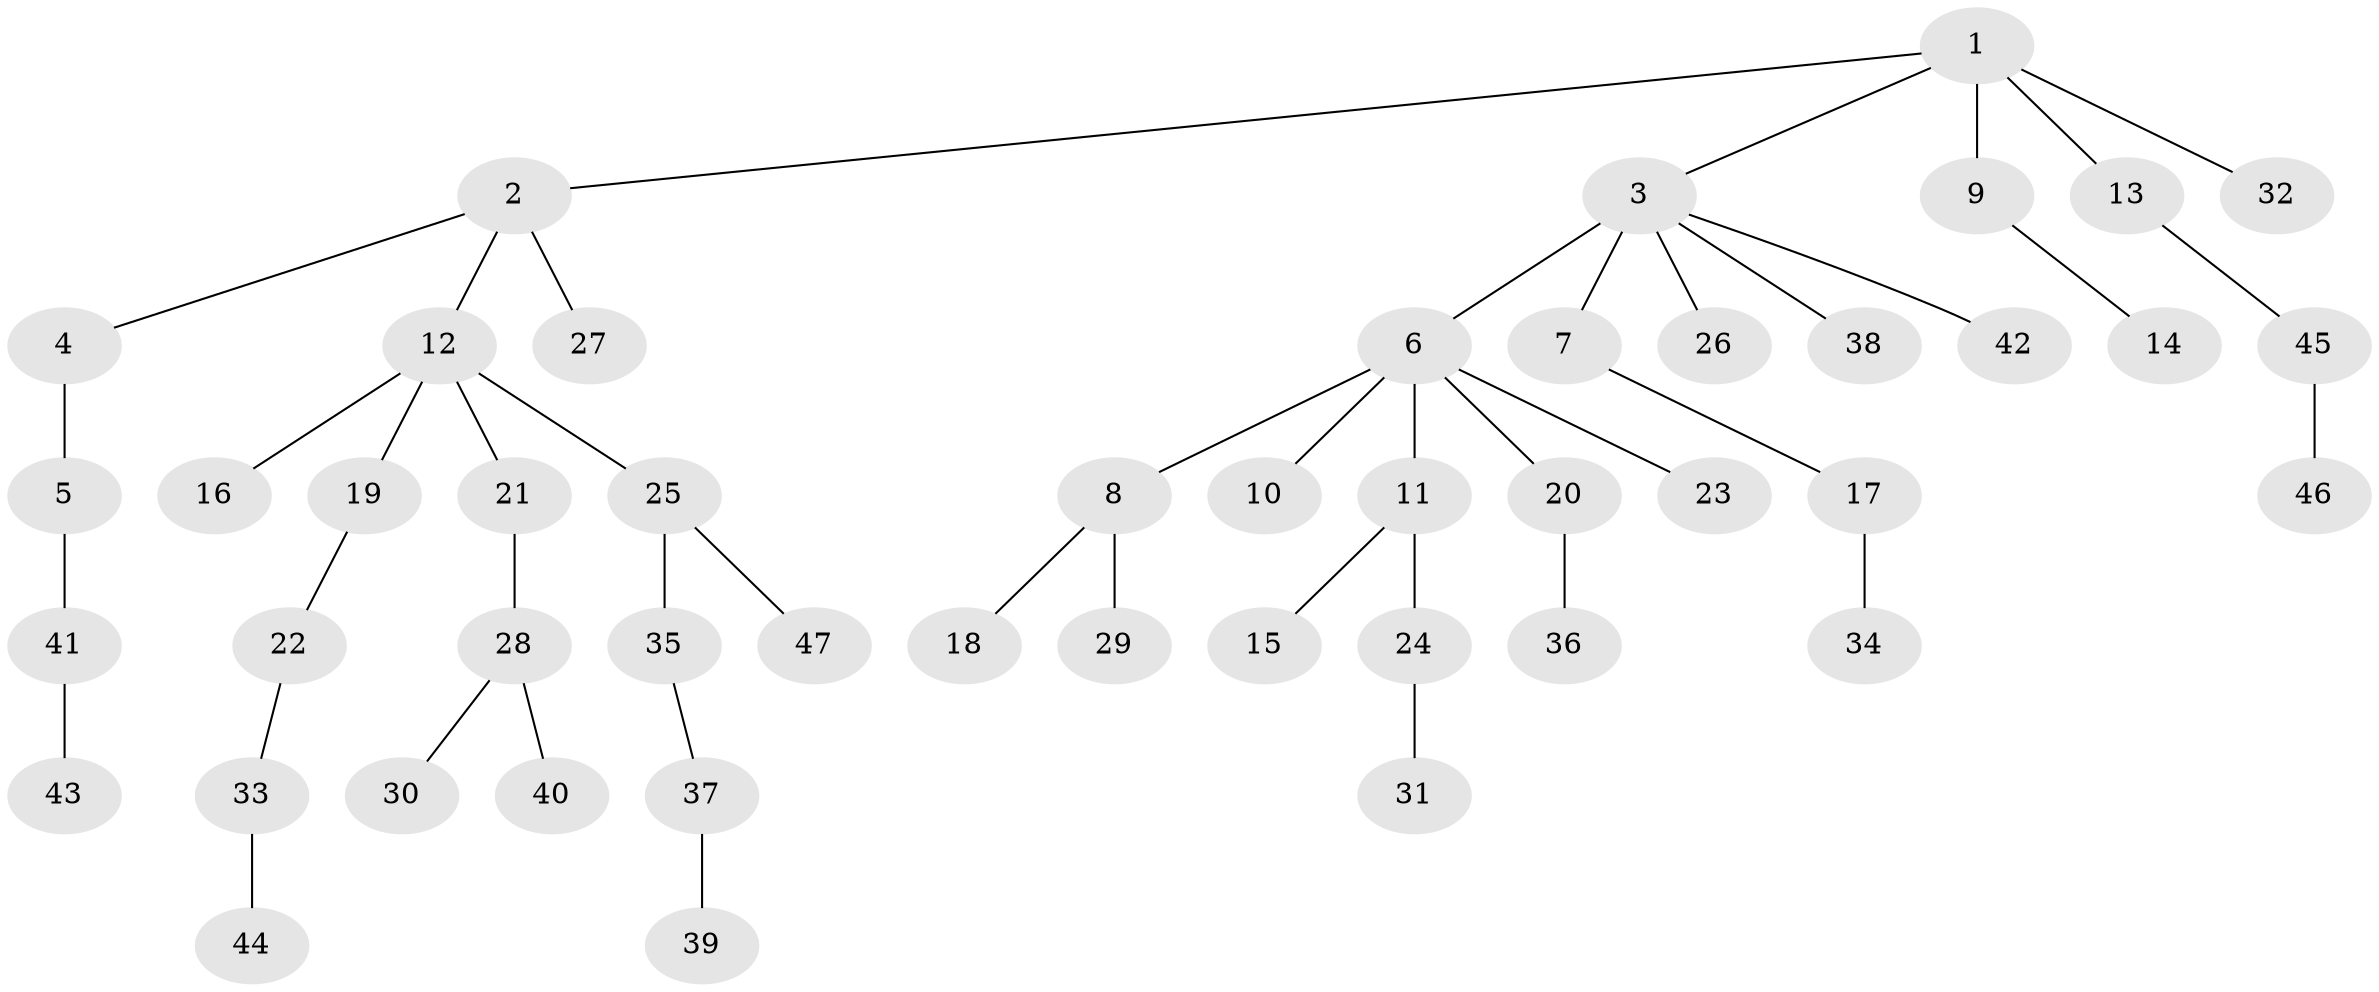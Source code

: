 // original degree distribution, {6: 0.02127659574468085, 4: 0.07446808510638298, 2: 0.24468085106382978, 9: 0.010638297872340425, 3: 0.1595744680851064, 1: 0.48936170212765956}
// Generated by graph-tools (version 1.1) at 2025/37/03/09/25 02:37:05]
// undirected, 47 vertices, 46 edges
graph export_dot {
graph [start="1"]
  node [color=gray90,style=filled];
  1;
  2;
  3;
  4;
  5;
  6;
  7;
  8;
  9;
  10;
  11;
  12;
  13;
  14;
  15;
  16;
  17;
  18;
  19;
  20;
  21;
  22;
  23;
  24;
  25;
  26;
  27;
  28;
  29;
  30;
  31;
  32;
  33;
  34;
  35;
  36;
  37;
  38;
  39;
  40;
  41;
  42;
  43;
  44;
  45;
  46;
  47;
  1 -- 2 [weight=1.0];
  1 -- 3 [weight=1.0];
  1 -- 9 [weight=1.0];
  1 -- 13 [weight=1.0];
  1 -- 32 [weight=1.0];
  2 -- 4 [weight=1.0];
  2 -- 12 [weight=1.0];
  2 -- 27 [weight=1.0];
  3 -- 6 [weight=3.0];
  3 -- 7 [weight=1.0];
  3 -- 26 [weight=1.0];
  3 -- 38 [weight=1.0];
  3 -- 42 [weight=1.0];
  4 -- 5 [weight=2.0];
  5 -- 41 [weight=1.0];
  6 -- 8 [weight=1.0];
  6 -- 10 [weight=1.0];
  6 -- 11 [weight=1.0];
  6 -- 20 [weight=1.0];
  6 -- 23 [weight=1.0];
  7 -- 17 [weight=1.0];
  8 -- 18 [weight=1.0];
  8 -- 29 [weight=2.0];
  9 -- 14 [weight=1.0];
  11 -- 15 [weight=1.0];
  11 -- 24 [weight=1.0];
  12 -- 16 [weight=1.0];
  12 -- 19 [weight=1.0];
  12 -- 21 [weight=1.0];
  12 -- 25 [weight=1.0];
  13 -- 45 [weight=1.0];
  17 -- 34 [weight=1.0];
  19 -- 22 [weight=1.0];
  20 -- 36 [weight=1.0];
  21 -- 28 [weight=1.0];
  22 -- 33 [weight=1.0];
  24 -- 31 [weight=1.0];
  25 -- 35 [weight=1.0];
  25 -- 47 [weight=1.0];
  28 -- 30 [weight=1.0];
  28 -- 40 [weight=1.0];
  33 -- 44 [weight=1.0];
  35 -- 37 [weight=1.0];
  37 -- 39 [weight=2.0];
  41 -- 43 [weight=1.0];
  45 -- 46 [weight=1.0];
}
